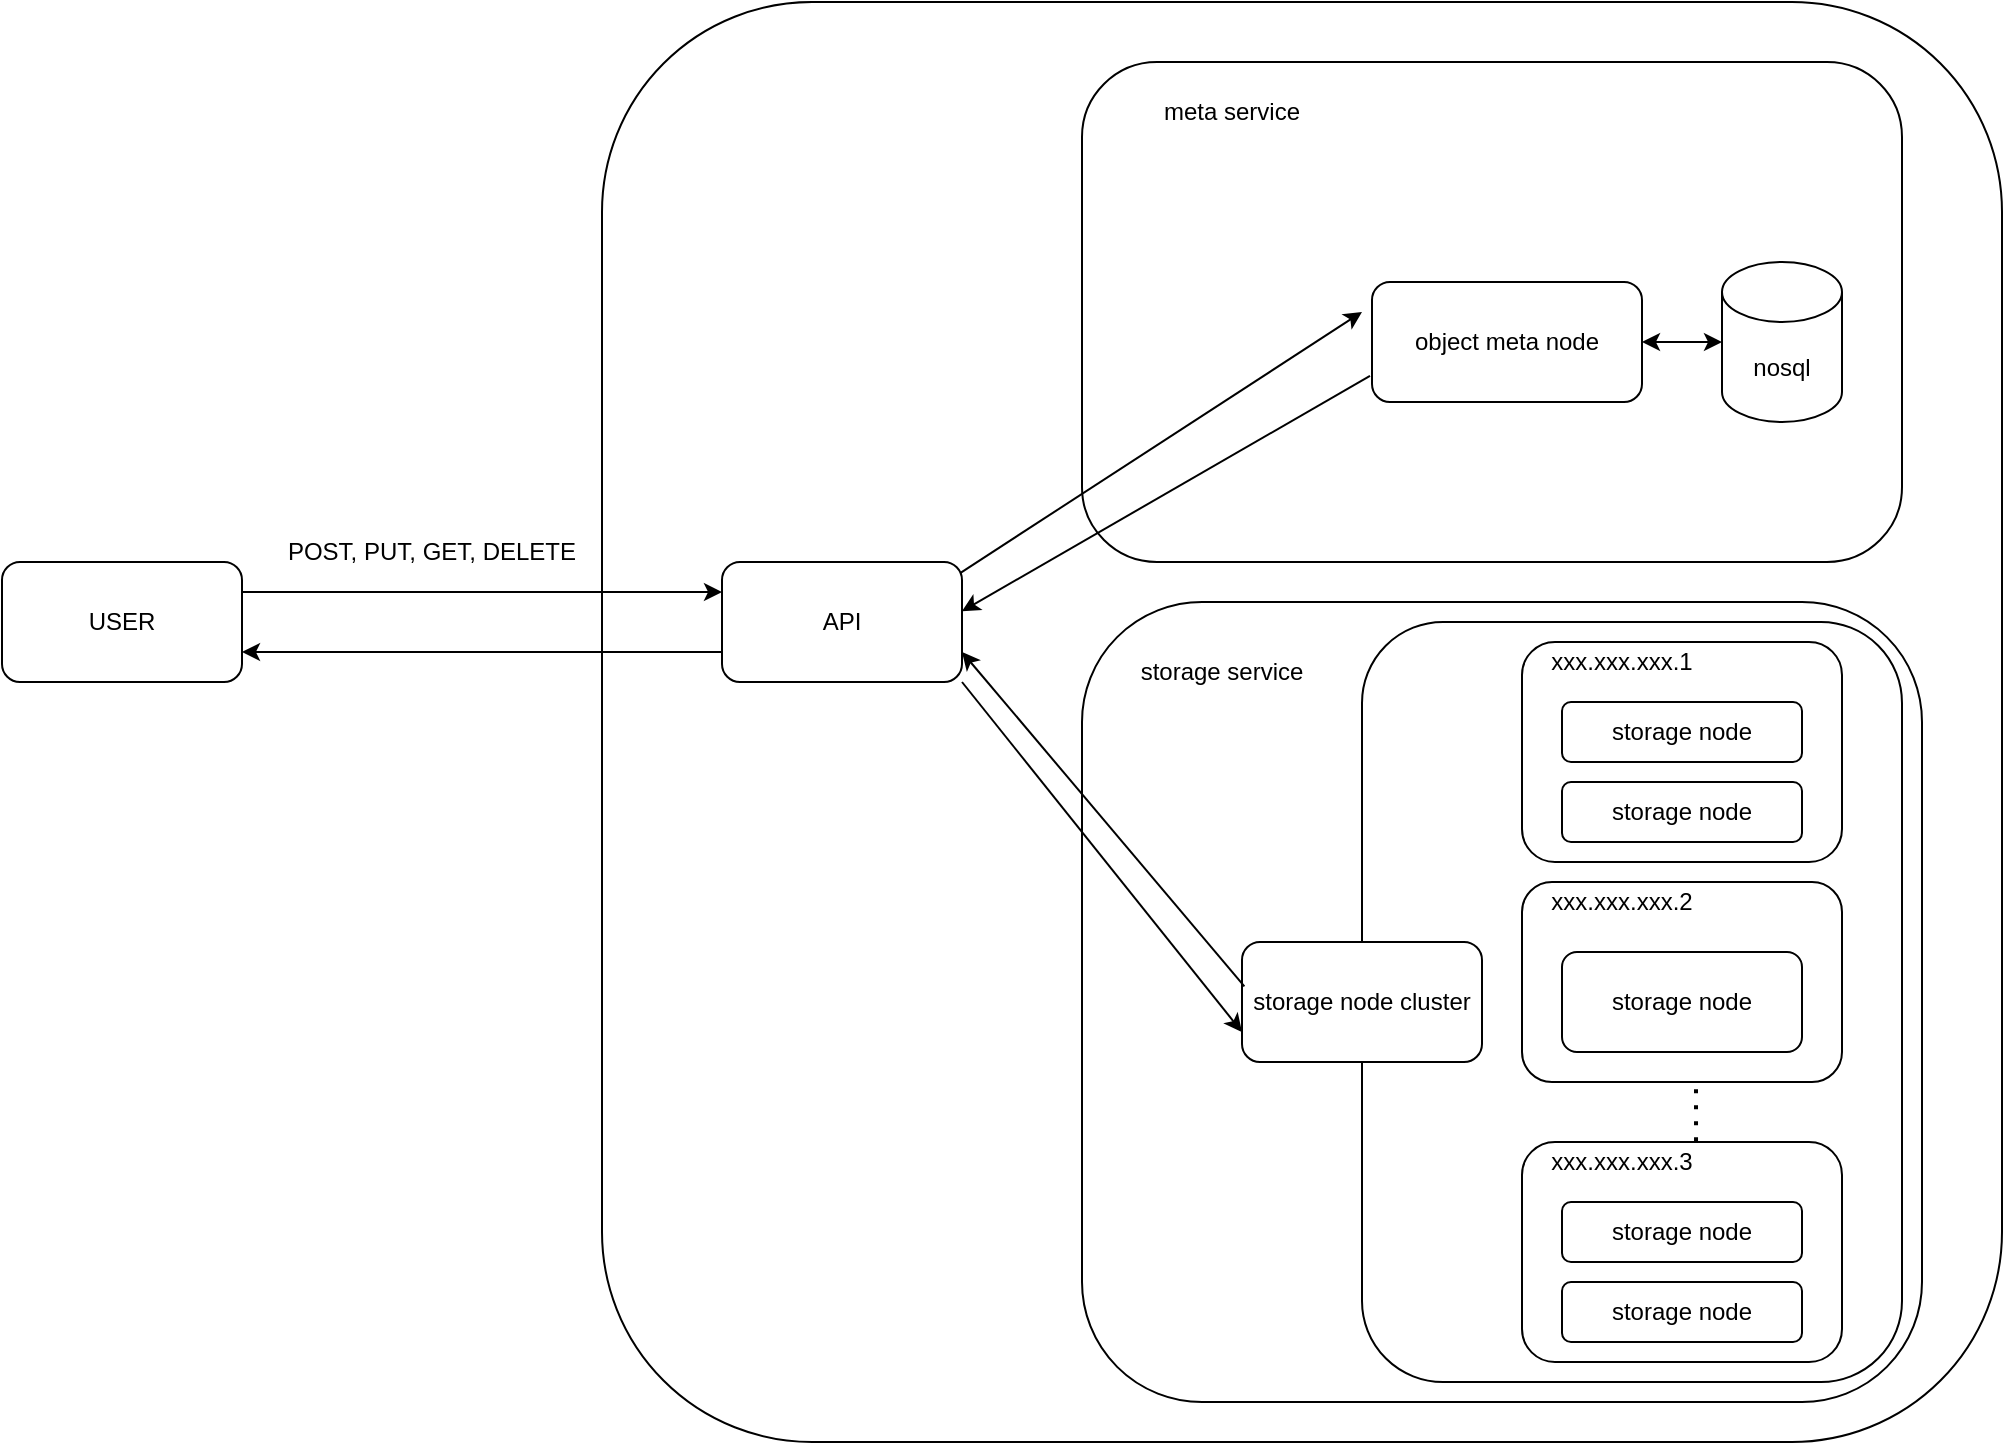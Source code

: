 <mxfile>
    <diagram id="XrwoL8R-I7j03MeKUOcI" name="architecture_v2">
        <mxGraphModel dx="2139" dy="813" grid="1" gridSize="10" guides="1" tooltips="1" connect="1" arrows="1" fold="1" page="1" pageScale="1" pageWidth="827" pageHeight="1169" math="0" shadow="0">
            <root>
                <mxCell id="0"/>
                <mxCell id="1" parent="0"/>
                <mxCell id="3" value="" style="rounded=1;whiteSpace=wrap;html=1;" parent="1" vertex="1">
                    <mxGeometry x="280" y="120" width="700" height="720" as="geometry"/>
                </mxCell>
                <mxCell id="9" value="" style="rounded=1;whiteSpace=wrap;html=1;" parent="1" vertex="1">
                    <mxGeometry x="520" y="150" width="410" height="250" as="geometry"/>
                </mxCell>
                <mxCell id="10" value="" style="rounded=1;whiteSpace=wrap;html=1;" parent="1" vertex="1">
                    <mxGeometry x="520" y="420" width="420" height="400" as="geometry"/>
                </mxCell>
                <mxCell id="37" value="" style="rounded=1;whiteSpace=wrap;html=1;" parent="1" vertex="1">
                    <mxGeometry x="660" y="430" width="270" height="380" as="geometry"/>
                </mxCell>
                <mxCell id="2" value="USER" style="rounded=1;whiteSpace=wrap;html=1;" parent="1" vertex="1">
                    <mxGeometry x="-20" y="400" width="120" height="60" as="geometry"/>
                </mxCell>
                <mxCell id="4" value="API" style="rounded=1;whiteSpace=wrap;html=1;" parent="1" vertex="1">
                    <mxGeometry x="340" y="400" width="120" height="60" as="geometry"/>
                </mxCell>
                <mxCell id="6" value="" style="endArrow=classic;html=1;exitX=1;exitY=0.25;exitDx=0;exitDy=0;entryX=0;entryY=0.25;entryDx=0;entryDy=0;" parent="1" source="2" target="4" edge="1">
                    <mxGeometry width="50" height="50" relative="1" as="geometry">
                        <mxPoint x="380" y="440" as="sourcePoint"/>
                        <mxPoint x="430" y="390" as="targetPoint"/>
                    </mxGeometry>
                </mxCell>
                <mxCell id="7" value="" style="endArrow=classic;html=1;exitX=0;exitY=0.75;exitDx=0;exitDy=0;entryX=1;entryY=0.75;entryDx=0;entryDy=0;" parent="1" source="4" target="2" edge="1">
                    <mxGeometry width="50" height="50" relative="1" as="geometry">
                        <mxPoint x="110" y="425" as="sourcePoint"/>
                        <mxPoint x="350" y="425" as="targetPoint"/>
                    </mxGeometry>
                </mxCell>
                <mxCell id="13" value="storage node cluster" style="rounded=1;whiteSpace=wrap;html=1;" parent="1" vertex="1">
                    <mxGeometry x="600" y="590" width="120" height="60" as="geometry"/>
                </mxCell>
                <mxCell id="14" value="" style="rounded=1;whiteSpace=wrap;html=1;" parent="1" vertex="1">
                    <mxGeometry x="740" y="440" width="160" height="110" as="geometry"/>
                </mxCell>
                <mxCell id="15" value="" style="rounded=1;whiteSpace=wrap;html=1;" parent="1" vertex="1">
                    <mxGeometry x="740" y="560" width="160" height="100" as="geometry"/>
                </mxCell>
                <mxCell id="17" value="storage node" style="rounded=1;whiteSpace=wrap;html=1;" parent="1" vertex="1">
                    <mxGeometry x="760" y="470" width="120" height="30" as="geometry"/>
                </mxCell>
                <mxCell id="19" value="storage node" style="rounded=1;whiteSpace=wrap;html=1;" parent="1" vertex="1">
                    <mxGeometry x="760" y="510" width="120" height="30" as="geometry"/>
                </mxCell>
                <mxCell id="20" value="storage node" style="rounded=1;whiteSpace=wrap;html=1;" parent="1" vertex="1">
                    <mxGeometry x="760" y="595" width="120" height="50" as="geometry"/>
                </mxCell>
                <mxCell id="21" value="" style="endArrow=none;dashed=1;html=1;dashPattern=1 3;strokeWidth=2;exitX=0.731;exitY=0.714;exitDx=0;exitDy=0;exitPerimeter=0;" parent="1" source="10" edge="1">
                    <mxGeometry width="50" height="50" relative="1" as="geometry">
                        <mxPoint x="830" y="680" as="sourcePoint"/>
                        <mxPoint x="827" y="660" as="targetPoint"/>
                    </mxGeometry>
                </mxCell>
                <mxCell id="22" value="" style="rounded=1;whiteSpace=wrap;html=1;" parent="1" vertex="1">
                    <mxGeometry x="740" y="690" width="160" height="110" as="geometry"/>
                </mxCell>
                <mxCell id="24" value="storage node" style="rounded=1;whiteSpace=wrap;html=1;" parent="1" vertex="1">
                    <mxGeometry x="760" y="720" width="120" height="30" as="geometry"/>
                </mxCell>
                <mxCell id="25" value="storage node" style="rounded=1;whiteSpace=wrap;html=1;" parent="1" vertex="1">
                    <mxGeometry x="760" y="760" width="120" height="30" as="geometry"/>
                </mxCell>
                <mxCell id="26" value="xxx.xxx.xxx.1" style="text;html=1;strokeColor=none;fillColor=none;align=center;verticalAlign=middle;whiteSpace=wrap;rounded=0;" parent="1" vertex="1">
                    <mxGeometry x="760" y="440" width="60" height="20" as="geometry"/>
                </mxCell>
                <mxCell id="28" value="xxx.xxx.xxx.2" style="text;html=1;strokeColor=none;fillColor=none;align=center;verticalAlign=middle;whiteSpace=wrap;rounded=0;" parent="1" vertex="1">
                    <mxGeometry x="760" y="560" width="60" height="20" as="geometry"/>
                </mxCell>
                <mxCell id="30" value="xxx.xxx.xxx.3" style="text;html=1;strokeColor=none;fillColor=none;align=center;verticalAlign=middle;whiteSpace=wrap;rounded=0;" parent="1" vertex="1">
                    <mxGeometry x="760" y="690" width="60" height="20" as="geometry"/>
                </mxCell>
                <mxCell id="31" value="" style="endArrow=classic;html=1;exitX=0.994;exitY=0.09;exitDx=0;exitDy=0;exitPerimeter=0;entryX=0;entryY=0.5;entryDx=0;entryDy=0;" parent="1" source="4" edge="1">
                    <mxGeometry width="50" height="50" relative="1" as="geometry">
                        <mxPoint x="690" y="540" as="sourcePoint"/>
                        <mxPoint x="660" y="275" as="targetPoint"/>
                    </mxGeometry>
                </mxCell>
                <mxCell id="32" value="" style="endArrow=classic;html=1;entryX=1;entryY=0.41;entryDx=0;entryDy=0;entryPerimeter=0;exitX=0.016;exitY=0.688;exitDx=0;exitDy=0;exitPerimeter=0;" parent="1" target="4" edge="1">
                    <mxGeometry width="50" height="50" relative="1" as="geometry">
                        <mxPoint x="664" y="306.96" as="sourcePoint"/>
                        <mxPoint x="570" y="275" as="targetPoint"/>
                    </mxGeometry>
                </mxCell>
                <mxCell id="33" value="" style="endArrow=classic;html=1;exitX=1;exitY=1;exitDx=0;exitDy=0;entryX=0;entryY=0.75;entryDx=0;entryDy=0;" parent="1" source="4" target="13" edge="1">
                    <mxGeometry width="50" height="50" relative="1" as="geometry">
                        <mxPoint x="469.28" y="415.4" as="sourcePoint"/>
                        <mxPoint x="570" y="275" as="targetPoint"/>
                    </mxGeometry>
                </mxCell>
                <mxCell id="34" value="" style="endArrow=classic;html=1;exitX=0.01;exitY=0.369;exitDx=0;exitDy=0;entryX=1;entryY=0.75;entryDx=0;entryDy=0;exitPerimeter=0;" parent="1" source="13" target="4" edge="1">
                    <mxGeometry width="50" height="50" relative="1" as="geometry">
                        <mxPoint x="470" y="470" as="sourcePoint"/>
                        <mxPoint x="570" y="655" as="targetPoint"/>
                    </mxGeometry>
                </mxCell>
                <mxCell id="35" value="storage service" style="text;html=1;strokeColor=none;fillColor=none;align=center;verticalAlign=middle;whiteSpace=wrap;rounded=0;" parent="1" vertex="1">
                    <mxGeometry x="540" y="440" width="100" height="30" as="geometry"/>
                </mxCell>
                <mxCell id="36" value="meta service" style="text;html=1;strokeColor=none;fillColor=none;align=center;verticalAlign=middle;whiteSpace=wrap;rounded=0;" parent="1" vertex="1">
                    <mxGeometry x="540" y="160" width="110" height="30" as="geometry"/>
                </mxCell>
                <mxCell id="qHkTOjJ6QAgFXQLdBOn8-43" value="nosql" style="shape=cylinder3;whiteSpace=wrap;html=1;boundedLbl=1;backgroundOutline=1;size=15;" parent="1" vertex="1">
                    <mxGeometry x="840" y="250" width="60" height="80" as="geometry"/>
                </mxCell>
                <mxCell id="qHkTOjJ6QAgFXQLdBOn8-44" value="" style="endArrow=classic;startArrow=classic;html=1;exitX=1;exitY=0.5;exitDx=0;exitDy=0;" parent="1" source="qHkTOjJ6QAgFXQLdBOn8-45" target="qHkTOjJ6QAgFXQLdBOn8-43" edge="1">
                    <mxGeometry width="50" height="50" relative="1" as="geometry">
                        <mxPoint x="622.5" y="575" as="sourcePoint"/>
                        <mxPoint x="672.5" y="525" as="targetPoint"/>
                    </mxGeometry>
                </mxCell>
                <mxCell id="qHkTOjJ6QAgFXQLdBOn8-45" value="object meta node" style="rounded=1;whiteSpace=wrap;html=1;" parent="1" vertex="1">
                    <mxGeometry x="665" y="260" width="135" height="60" as="geometry"/>
                </mxCell>
                <mxCell id="LDG4DuuS8nTANSQ6Wwz4-37" value="POST, PUT, GET, DELETE" style="text;html=1;strokeColor=none;fillColor=none;align=center;verticalAlign=middle;whiteSpace=wrap;rounded=0;" parent="1" vertex="1">
                    <mxGeometry x="110" y="380" width="170" height="30" as="geometry"/>
                </mxCell>
            </root>
        </mxGraphModel>
    </diagram>
    <diagram name="Copy of architecture_v0" id="tJNM4rOETJOF8i7caVq6">
        <mxGraphModel dx="1899" dy="1964" grid="1" gridSize="10" guides="1" tooltips="1" connect="1" arrows="1" fold="1" page="1" pageScale="1" pageWidth="827" pageHeight="1169" math="0" shadow="0">
            <root>
                <mxCell id="Dv7mG6I_VhBKM4UHNYjN-0"/>
                <mxCell id="Dv7mG6I_VhBKM4UHNYjN-1" parent="Dv7mG6I_VhBKM4UHNYjN-0"/>
                <mxCell id="15" value="" style="rounded=1;whiteSpace=wrap;html=1;" parent="Dv7mG6I_VhBKM4UHNYjN-1" vertex="1">
                    <mxGeometry x="-40" y="-480" width="970" height="580" as="geometry"/>
                </mxCell>
                <mxCell id="Dv7mG6I_VhBKM4UHNYjN-2" value="" style="rounded=1;whiteSpace=wrap;html=1;" parent="Dv7mG6I_VhBKM4UHNYjN-1" vertex="1">
                    <mxGeometry x="280" y="200" width="580" height="420" as="geometry"/>
                </mxCell>
                <mxCell id="Dv7mG6I_VhBKM4UHNYjN-4" value="USER" style="rounded=1;whiteSpace=wrap;html=1;" parent="Dv7mG6I_VhBKM4UHNYjN-1" vertex="1">
                    <mxGeometry x="-20" y="400" width="120" height="60" as="geometry"/>
                </mxCell>
                <mxCell id="Dv7mG6I_VhBKM4UHNYjN-5" value="" style="rounded=1;whiteSpace=wrap;html=1;" parent="Dv7mG6I_VhBKM4UHNYjN-1" vertex="1">
                    <mxGeometry x="340" y="230" width="340" height="370" as="geometry"/>
                </mxCell>
                <mxCell id="Dv7mG6I_VhBKM4UHNYjN-6" value="" style="endArrow=classic;html=1;exitX=1;exitY=0.25;exitDx=0;exitDy=0;entryX=0.002;entryY=0.469;entryDx=0;entryDy=0;entryPerimeter=0;" parent="Dv7mG6I_VhBKM4UHNYjN-1" source="Dv7mG6I_VhBKM4UHNYjN-4" target="4gl4zNjlHuUFSt6S9p6h-2" edge="1">
                    <mxGeometry width="50" height="50" relative="1" as="geometry">
                        <mxPoint x="380" y="440" as="sourcePoint"/>
                        <mxPoint x="430" y="390" as="targetPoint"/>
                    </mxGeometry>
                </mxCell>
                <mxCell id="Dv7mG6I_VhBKM4UHNYjN-7" value="" style="endArrow=classic;html=1;exitX=0;exitY=0.589;exitDx=0;exitDy=0;entryX=1;entryY=0.75;entryDx=0;entryDy=0;exitPerimeter=0;" parent="Dv7mG6I_VhBKM4UHNYjN-1" source="4gl4zNjlHuUFSt6S9p6h-2" target="Dv7mG6I_VhBKM4UHNYjN-4" edge="1">
                    <mxGeometry width="50" height="50" relative="1" as="geometry">
                        <mxPoint x="110" y="425" as="sourcePoint"/>
                        <mxPoint x="350" y="425" as="targetPoint"/>
                    </mxGeometry>
                </mxCell>
                <mxCell id="Dv7mG6I_VhBKM4UHNYjN-8" value="POST, PUT, GET, DELETE" style="text;html=1;strokeColor=none;fillColor=none;align=center;verticalAlign=middle;whiteSpace=wrap;rounded=0;" parent="Dv7mG6I_VhBKM4UHNYjN-1" vertex="1">
                    <mxGeometry x="110" y="380" width="170" height="30" as="geometry"/>
                </mxCell>
                <mxCell id="Dv7mG6I_VhBKM4UHNYjN-10" value="object meta service" style="rounded=1;whiteSpace=wrap;html=1;" parent="Dv7mG6I_VhBKM4UHNYjN-1" vertex="1">
                    <mxGeometry x="520" y="300" width="120" height="60" as="geometry"/>
                </mxCell>
                <mxCell id="Dv7mG6I_VhBKM4UHNYjN-11" value="storage service" style="rounded=1;whiteSpace=wrap;html=1;" parent="Dv7mG6I_VhBKM4UHNYjN-1" vertex="1">
                    <mxGeometry x="520" y="490" width="120" height="60" as="geometry"/>
                </mxCell>
                <mxCell id="Dv7mG6I_VhBKM4UHNYjN-12" value="nosql" style="shape=cylinder3;whiteSpace=wrap;html=1;boundedLbl=1;backgroundOutline=1;size=15;" parent="Dv7mG6I_VhBKM4UHNYjN-1" vertex="1">
                    <mxGeometry x="730" y="290" width="60" height="80" as="geometry"/>
                </mxCell>
                <mxCell id="Dv7mG6I_VhBKM4UHNYjN-19" value="" style="endArrow=classic;startArrow=classic;html=1;entryX=0;entryY=0.5;entryDx=0;entryDy=0;entryPerimeter=0;" parent="Dv7mG6I_VhBKM4UHNYjN-1" source="Dv7mG6I_VhBKM4UHNYjN-10" target="Dv7mG6I_VhBKM4UHNYjN-12" edge="1">
                    <mxGeometry width="50" height="50" relative="1" as="geometry">
                        <mxPoint x="510" y="540" as="sourcePoint"/>
                        <mxPoint x="560" y="490" as="targetPoint"/>
                    </mxGeometry>
                </mxCell>
                <mxCell id="Dv7mG6I_VhBKM4UHNYjN-20" value="levelDB" style="shape=cylinder3;whiteSpace=wrap;html=1;boundedLbl=1;backgroundOutline=1;size=15;" parent="Dv7mG6I_VhBKM4UHNYjN-1" vertex="1">
                    <mxGeometry x="730" y="480" width="60" height="80" as="geometry"/>
                </mxCell>
                <mxCell id="Dv7mG6I_VhBKM4UHNYjN-21" value="" style="endArrow=classic;startArrow=classic;html=1;exitX=1;exitY=0.5;exitDx=0;exitDy=0;" parent="Dv7mG6I_VhBKM4UHNYjN-1" source="Dv7mG6I_VhBKM4UHNYjN-11" target="Dv7mG6I_VhBKM4UHNYjN-20" edge="1">
                    <mxGeometry width="50" height="50" relative="1" as="geometry">
                        <mxPoint x="690" y="340" as="sourcePoint"/>
                        <mxPoint x="740" y="340" as="targetPoint"/>
                    </mxGeometry>
                </mxCell>
                <mxCell id="4gl4zNjlHuUFSt6S9p6h-0" value="API server" style="text;html=1;strokeColor=none;fillColor=none;align=center;verticalAlign=middle;whiteSpace=wrap;rounded=0;" parent="Dv7mG6I_VhBKM4UHNYjN-1" vertex="1">
                    <mxGeometry x="350" y="230" width="100" height="30" as="geometry"/>
                </mxCell>
                <mxCell id="4gl4zNjlHuUFSt6S9p6h-2" value="handler" style="rounded=1;whiteSpace=wrap;html=1;" parent="Dv7mG6I_VhBKM4UHNYjN-1" vertex="1">
                    <mxGeometry x="370" y="300" width="120" height="250" as="geometry"/>
                </mxCell>
                <mxCell id="0" value="" style="rounded=1;whiteSpace=wrap;html=1;" parent="Dv7mG6I_VhBKM4UHNYjN-1" vertex="1">
                    <mxGeometry x="274" y="-380" width="580" height="420" as="geometry"/>
                </mxCell>
                <mxCell id="1" value="USER" style="rounded=1;whiteSpace=wrap;html=1;" parent="Dv7mG6I_VhBKM4UHNYjN-1" vertex="1">
                    <mxGeometry x="-26" y="-180" width="120" height="60" as="geometry"/>
                </mxCell>
                <mxCell id="2" value="" style="rounded=1;whiteSpace=wrap;html=1;" parent="Dv7mG6I_VhBKM4UHNYjN-1" vertex="1">
                    <mxGeometry x="334" y="-350" width="340" height="370" as="geometry"/>
                </mxCell>
                <mxCell id="3" value="" style="endArrow=classic;html=1;exitX=1;exitY=0.25;exitDx=0;exitDy=0;entryX=0.002;entryY=0.469;entryDx=0;entryDy=0;entryPerimeter=0;" parent="Dv7mG6I_VhBKM4UHNYjN-1" source="1" target="13" edge="1">
                    <mxGeometry width="50" height="50" relative="1" as="geometry">
                        <mxPoint x="374" y="-140" as="sourcePoint"/>
                        <mxPoint x="424" y="-190" as="targetPoint"/>
                    </mxGeometry>
                </mxCell>
                <mxCell id="4" value="" style="endArrow=classic;html=1;exitX=0;exitY=0.589;exitDx=0;exitDy=0;entryX=1;entryY=0.75;entryDx=0;entryDy=0;exitPerimeter=0;" parent="Dv7mG6I_VhBKM4UHNYjN-1" source="13" target="1" edge="1">
                    <mxGeometry width="50" height="50" relative="1" as="geometry">
                        <mxPoint x="104" y="-155" as="sourcePoint"/>
                        <mxPoint x="344" y="-155" as="targetPoint"/>
                    </mxGeometry>
                </mxCell>
                <mxCell id="5" value="POST, PUT, GET, DELETE" style="text;html=1;strokeColor=none;fillColor=none;align=center;verticalAlign=middle;whiteSpace=wrap;rounded=0;" parent="Dv7mG6I_VhBKM4UHNYjN-1" vertex="1">
                    <mxGeometry x="104" y="-200" width="170" height="30" as="geometry"/>
                </mxCell>
                <mxCell id="6" value="object meta service" style="rounded=1;whiteSpace=wrap;html=1;" parent="Dv7mG6I_VhBKM4UHNYjN-1" vertex="1">
                    <mxGeometry x="514" y="-280" width="120" height="60" as="geometry"/>
                </mxCell>
                <mxCell id="7" value="storage service" style="rounded=1;whiteSpace=wrap;html=1;" parent="Dv7mG6I_VhBKM4UHNYjN-1" vertex="1">
                    <mxGeometry x="514" y="-90" width="120" height="60" as="geometry"/>
                </mxCell>
                <mxCell id="8" value="Local&lt;br&gt;Memory" style="shape=cylinder3;whiteSpace=wrap;html=1;boundedLbl=1;backgroundOutline=1;size=15;" parent="Dv7mG6I_VhBKM4UHNYjN-1" vertex="1">
                    <mxGeometry x="724" y="-290" width="60" height="80" as="geometry"/>
                </mxCell>
                <mxCell id="9" value="" style="endArrow=classic;startArrow=classic;html=1;entryX=0;entryY=0.5;entryDx=0;entryDy=0;entryPerimeter=0;" parent="Dv7mG6I_VhBKM4UHNYjN-1" source="6" target="8" edge="1">
                    <mxGeometry width="50" height="50" relative="1" as="geometry">
                        <mxPoint x="504" y="-40" as="sourcePoint"/>
                        <mxPoint x="554" y="-90" as="targetPoint"/>
                    </mxGeometry>
                </mxCell>
                <mxCell id="10" value="Local Disk" style="shape=cylinder3;whiteSpace=wrap;html=1;boundedLbl=1;backgroundOutline=1;size=15;" parent="Dv7mG6I_VhBKM4UHNYjN-1" vertex="1">
                    <mxGeometry x="724" y="-100" width="60" height="80" as="geometry"/>
                </mxCell>
                <mxCell id="11" value="" style="endArrow=classic;startArrow=classic;html=1;exitX=1;exitY=0.5;exitDx=0;exitDy=0;" parent="Dv7mG6I_VhBKM4UHNYjN-1" source="7" target="10" edge="1">
                    <mxGeometry width="50" height="50" relative="1" as="geometry">
                        <mxPoint x="684" y="-240" as="sourcePoint"/>
                        <mxPoint x="734" y="-240" as="targetPoint"/>
                    </mxGeometry>
                </mxCell>
                <mxCell id="12" value="API server" style="text;html=1;strokeColor=none;fillColor=none;align=center;verticalAlign=middle;whiteSpace=wrap;rounded=0;" parent="Dv7mG6I_VhBKM4UHNYjN-1" vertex="1">
                    <mxGeometry x="344" y="-350" width="100" height="30" as="geometry"/>
                </mxCell>
                <mxCell id="13" value="handler" style="rounded=1;whiteSpace=wrap;html=1;" parent="Dv7mG6I_VhBKM4UHNYjN-1" vertex="1">
                    <mxGeometry x="364" y="-280" width="120" height="250" as="geometry"/>
                </mxCell>
                <mxCell id="14" value="prototype" style="text;html=1;strokeColor=none;fillColor=none;align=center;verticalAlign=middle;whiteSpace=wrap;rounded=0;" parent="Dv7mG6I_VhBKM4UHNYjN-1" vertex="1">
                    <mxGeometry x="340" y="-470" width="170" height="30" as="geometry"/>
                </mxCell>
            </root>
        </mxGraphModel>
    </diagram>
    <diagram id="-xh7lsWtHkoIq44ITKwm" name="architecture_v1">
        <mxGraphModel dx="2008" dy="1036" grid="1" gridSize="10" guides="1" tooltips="1" connect="1" arrows="1" fold="1" page="1" pageScale="1" pageWidth="827" pageHeight="1169" math="0" shadow="0">
            <root>
                <mxCell id="0"/>
                <mxCell id="1" parent="0"/>
                <mxCell id="4BQ2evdpj7uEI14HnPks-1" value="" style="rounded=1;whiteSpace=wrap;html=1;" parent="1" vertex="1">
                    <mxGeometry x="280" y="200" width="580" height="420" as="geometry"/>
                </mxCell>
                <mxCell id="4BQ2evdpj7uEI14HnPks-2" value="" style="rounded=1;whiteSpace=wrap;html=1;" parent="1" vertex="1">
                    <mxGeometry x="520" y="420" width="290" height="170" as="geometry"/>
                </mxCell>
                <mxCell id="4BQ2evdpj7uEI14HnPks-4" value="USER" style="rounded=1;whiteSpace=wrap;html=1;" parent="1" vertex="1">
                    <mxGeometry x="-20" y="400" width="120" height="60" as="geometry"/>
                </mxCell>
                <mxCell id="4BQ2evdpj7uEI14HnPks-5" value="API" style="rounded=1;whiteSpace=wrap;html=1;" parent="1" vertex="1">
                    <mxGeometry x="340" y="400" width="120" height="60" as="geometry"/>
                </mxCell>
                <mxCell id="4BQ2evdpj7uEI14HnPks-6" value="" style="endArrow=classic;html=1;exitX=1;exitY=0.25;exitDx=0;exitDy=0;entryX=0;entryY=0.25;entryDx=0;entryDy=0;" parent="1" source="4BQ2evdpj7uEI14HnPks-4" target="4BQ2evdpj7uEI14HnPks-5" edge="1">
                    <mxGeometry width="50" height="50" relative="1" as="geometry">
                        <mxPoint x="380" y="440" as="sourcePoint"/>
                        <mxPoint x="430" y="390" as="targetPoint"/>
                    </mxGeometry>
                </mxCell>
                <mxCell id="4BQ2evdpj7uEI14HnPks-7" value="" style="endArrow=classic;html=1;exitX=0;exitY=0.75;exitDx=0;exitDy=0;entryX=1;entryY=0.75;entryDx=0;entryDy=0;" parent="1" source="4BQ2evdpj7uEI14HnPks-5" target="4BQ2evdpj7uEI14HnPks-4" edge="1">
                    <mxGeometry width="50" height="50" relative="1" as="geometry">
                        <mxPoint x="110" y="425" as="sourcePoint"/>
                        <mxPoint x="350" y="425" as="targetPoint"/>
                    </mxGeometry>
                </mxCell>
                <mxCell id="4BQ2evdpj7uEI14HnPks-9" value="" style="rounded=1;whiteSpace=wrap;html=1;" parent="1" vertex="1">
                    <mxGeometry x="520" y="220" width="290" height="180" as="geometry"/>
                </mxCell>
                <mxCell id="4BQ2evdpj7uEI14HnPks-10" value="object meta" style="rounded=1;whiteSpace=wrap;html=1;" parent="1" vertex="1">
                    <mxGeometry x="560" y="300" width="120" height="60" as="geometry"/>
                </mxCell>
                <mxCell id="4BQ2evdpj7uEI14HnPks-11" value="storage node" style="rounded=1;whiteSpace=wrap;html=1;" parent="1" vertex="1">
                    <mxGeometry x="560" y="490" width="120" height="60" as="geometry"/>
                </mxCell>
                <mxCell id="4BQ2evdpj7uEI14HnPks-14" value="nosql" style="shape=cylinder3;whiteSpace=wrap;html=1;boundedLbl=1;backgroundOutline=1;size=15;" parent="1" vertex="1">
                    <mxGeometry x="730" y="290" width="60" height="80" as="geometry"/>
                </mxCell>
                <mxCell id="4BQ2evdpj7uEI14HnPks-25" value="" style="endArrow=classic;html=1;exitX=0.994;exitY=0.09;exitDx=0;exitDy=0;entryX=0;entryY=0.25;entryDx=0;entryDy=0;exitPerimeter=0;" parent="1" source="4BQ2evdpj7uEI14HnPks-5" target="4BQ2evdpj7uEI14HnPks-10" edge="1">
                    <mxGeometry width="50" height="50" relative="1" as="geometry">
                        <mxPoint x="690" y="540" as="sourcePoint"/>
                        <mxPoint x="740" y="490" as="targetPoint"/>
                    </mxGeometry>
                </mxCell>
                <mxCell id="4BQ2evdpj7uEI14HnPks-26" value="" style="endArrow=classic;html=1;exitX=0;exitY=0.75;exitDx=0;exitDy=0;entryX=1;entryY=0.41;entryDx=0;entryDy=0;entryPerimeter=0;" parent="1" source="4BQ2evdpj7uEI14HnPks-10" target="4BQ2evdpj7uEI14HnPks-5" edge="1">
                    <mxGeometry width="50" height="50" relative="1" as="geometry">
                        <mxPoint x="470" y="425" as="sourcePoint"/>
                        <mxPoint x="570" y="275" as="targetPoint"/>
                    </mxGeometry>
                </mxCell>
                <mxCell id="4BQ2evdpj7uEI14HnPks-27" value="" style="endArrow=classic;html=1;exitX=1;exitY=1;exitDx=0;exitDy=0;entryX=0;entryY=0.75;entryDx=0;entryDy=0;" parent="1" source="4BQ2evdpj7uEI14HnPks-5" target="4BQ2evdpj7uEI14HnPks-11" edge="1">
                    <mxGeometry width="50" height="50" relative="1" as="geometry">
                        <mxPoint x="469.28" y="415.4" as="sourcePoint"/>
                        <mxPoint x="570" y="275" as="targetPoint"/>
                    </mxGeometry>
                </mxCell>
                <mxCell id="4BQ2evdpj7uEI14HnPks-28" value="" style="endArrow=classic;html=1;exitX=0.01;exitY=0.369;exitDx=0;exitDy=0;entryX=1;entryY=0.75;entryDx=0;entryDy=0;exitPerimeter=0;" parent="1" source="4BQ2evdpj7uEI14HnPks-11" target="4BQ2evdpj7uEI14HnPks-5" edge="1">
                    <mxGeometry width="50" height="50" relative="1" as="geometry">
                        <mxPoint x="470" y="470" as="sourcePoint"/>
                        <mxPoint x="570" y="655" as="targetPoint"/>
                    </mxGeometry>
                </mxCell>
                <mxCell id="4BQ2evdpj7uEI14HnPks-29" value="storage service" style="text;html=1;strokeColor=none;fillColor=none;align=center;verticalAlign=middle;whiteSpace=wrap;rounded=0;" parent="1" vertex="1">
                    <mxGeometry x="540" y="430" width="100" height="30" as="geometry"/>
                </mxCell>
                <mxCell id="4BQ2evdpj7uEI14HnPks-30" value="meta service" style="text;html=1;strokeColor=none;fillColor=none;align=center;verticalAlign=middle;whiteSpace=wrap;rounded=0;" parent="1" vertex="1">
                    <mxGeometry x="530" y="230" width="110" height="30" as="geometry"/>
                </mxCell>
                <mxCell id="4BQ2evdpj7uEI14HnPks-31" value="" style="endArrow=classic;startArrow=classic;html=1;entryX=0;entryY=0.5;entryDx=0;entryDy=0;entryPerimeter=0;" parent="1" source="4BQ2evdpj7uEI14HnPks-10" target="4BQ2evdpj7uEI14HnPks-14" edge="1">
                    <mxGeometry width="50" height="50" relative="1" as="geometry">
                        <mxPoint x="510" y="540" as="sourcePoint"/>
                        <mxPoint x="560" y="490" as="targetPoint"/>
                    </mxGeometry>
                </mxCell>
                <mxCell id="iA15LZfpJ7BzNo4cb26q-1" value="levelDB" style="shape=cylinder3;whiteSpace=wrap;html=1;boundedLbl=1;backgroundOutline=1;size=15;" parent="1" vertex="1">
                    <mxGeometry x="730" y="480" width="60" height="80" as="geometry"/>
                </mxCell>
                <mxCell id="iA15LZfpJ7BzNo4cb26q-2" value="" style="endArrow=classic;startArrow=classic;html=1;exitX=1;exitY=0.5;exitDx=0;exitDy=0;" parent="1" source="4BQ2evdpj7uEI14HnPks-11" target="iA15LZfpJ7BzNo4cb26q-1" edge="1">
                    <mxGeometry width="50" height="50" relative="1" as="geometry">
                        <mxPoint x="690" y="340" as="sourcePoint"/>
                        <mxPoint x="740" y="340" as="targetPoint"/>
                    </mxGeometry>
                </mxCell>
                <mxCell id="2" value="" style="rounded=1;whiteSpace=wrap;html=1;" parent="1" vertex="1">
                    <mxGeometry x="220" y="840" width="560" height="480" as="geometry"/>
                </mxCell>
                <mxCell id="3" value="" style="rounded=1;whiteSpace=wrap;html=1;" parent="1" vertex="1">
                    <mxGeometry x="260" y="900" width="95" height="390" as="geometry"/>
                </mxCell>
                <mxCell id="4" value="" style="rounded=1;whiteSpace=wrap;html=1;" parent="1" vertex="1">
                    <mxGeometry x="635" y="900" width="105" height="390" as="geometry"/>
                </mxCell>
                <mxCell id="5" value="" style="rounded=1;whiteSpace=wrap;html=1;" parent="1" vertex="1">
                    <mxGeometry x="410" y="1000" width="160" height="190" as="geometry"/>
                </mxCell>
                <mxCell id="6" value="API" style="text;html=1;strokeColor=none;fillColor=none;align=center;verticalAlign=middle;whiteSpace=wrap;rounded=0;" parent="1" vertex="1">
                    <mxGeometry x="220" y="840" width="100" height="30" as="geometry"/>
                </mxCell>
                <mxCell id="7" value="controller" style="text;html=1;strokeColor=none;fillColor=none;align=center;verticalAlign=middle;whiteSpace=wrap;rounded=0;" parent="1" vertex="1">
                    <mxGeometry x="255" y="910" width="100" height="30" as="geometry"/>
                </mxCell>
                <mxCell id="8" value="controller" style="text;html=1;strokeColor=none;fillColor=none;align=center;verticalAlign=middle;whiteSpace=wrap;rounded=0;" parent="1" vertex="1">
                    <mxGeometry x="630" y="910" width="100" height="30" as="geometry"/>
                </mxCell>
                <mxCell id="9" value="service" style="text;html=1;strokeColor=none;fillColor=none;align=center;verticalAlign=middle;whiteSpace=wrap;rounded=0;" parent="1" vertex="1">
                    <mxGeometry x="440" y="1000" width="100" height="30" as="geometry"/>
                </mxCell>
                <mxCell id="11" value="" style="shape=flexArrow;endArrow=classic;startArrow=classic;html=1;" parent="1" source="3" target="5" edge="1">
                    <mxGeometry width="100" height="100" relative="1" as="geometry">
                        <mxPoint x="560" y="950" as="sourcePoint"/>
                        <mxPoint x="660" y="850" as="targetPoint"/>
                    </mxGeometry>
                </mxCell>
                <mxCell id="13" value="object upload &lt;br&gt;rest controller" style="rounded=1;whiteSpace=wrap;html=1;" parent="1" vertex="1">
                    <mxGeometry x="273.75" y="960" width="62.5" height="90" as="geometry"/>
                </mxCell>
                <mxCell id="15" value="object&lt;br&gt;download&lt;br&gt;rest controller" style="rounded=1;whiteSpace=wrap;html=1;" parent="1" vertex="1">
                    <mxGeometry x="273.75" y="1070" width="62.5" height="90" as="geometry"/>
                </mxCell>
                <mxCell id="16" value="object&lt;br&gt;list&lt;br&gt;rest controller" style="rounded=1;whiteSpace=wrap;html=1;" parent="1" vertex="1">
                    <mxGeometry x="273.75" y="1180" width="62.5" height="90" as="geometry"/>
                </mxCell>
                <mxCell id="17" value="block upload &lt;br&gt;rpc controller" style="rounded=1;whiteSpace=wrap;html=1;" parent="1" vertex="1">
                    <mxGeometry x="650" y="950" width="62.5" height="90" as="geometry"/>
                </mxCell>
                <mxCell id="18" value="" style="shape=flexArrow;endArrow=classic;startArrow=classic;html=1;exitX=1.021;exitY=0.129;exitDx=0;exitDy=0;exitPerimeter=0;" parent="1" source="3" edge="1">
                    <mxGeometry width="100" height="100" relative="1" as="geometry">
                        <mxPoint x="380" y="950" as="sourcePoint"/>
                        <mxPoint x="630" y="950" as="targetPoint"/>
                    </mxGeometry>
                </mxCell>
                <mxCell id="19" value="block&lt;br&gt;download&lt;br&gt;rpc controller" style="rounded=1;whiteSpace=wrap;html=1;" parent="1" vertex="1">
                    <mxGeometry x="650" y="1070" width="62.5" height="90" as="geometry"/>
                </mxCell>
                <mxCell id="20" value="object meta&lt;br&gt;rpc&lt;br&gt;controller" style="rounded=1;whiteSpace=wrap;html=1;" parent="1" vertex="1">
                    <mxGeometry x="650" y="1180" width="62.5" height="90" as="geometry"/>
                </mxCell>
                <mxCell id="KyjR2b92OtFHxr7rNQe5-21" value="POST, PUT, GET, DELETE" style="text;html=1;strokeColor=none;fillColor=none;align=center;verticalAlign=middle;whiteSpace=wrap;rounded=0;" vertex="1" parent="1">
                    <mxGeometry x="120" y="390" width="170" height="30" as="geometry"/>
                </mxCell>
            </root>
        </mxGraphModel>
    </diagram>
</mxfile>